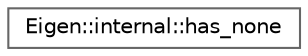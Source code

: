 digraph "类继承关系图"
{
 // LATEX_PDF_SIZE
  bgcolor="transparent";
  edge [fontname=Helvetica,fontsize=10,labelfontname=Helvetica,labelfontsize=10];
  node [fontname=Helvetica,fontsize=10,shape=box,height=0.2,width=0.4];
  rankdir="LR";
  Node0 [id="Node000000",label="Eigen::internal::has_none",height=0.2,width=0.4,color="grey40", fillcolor="white", style="filled",URL="$struct_eigen_1_1internal_1_1has__none.html",tooltip=" "];
}
